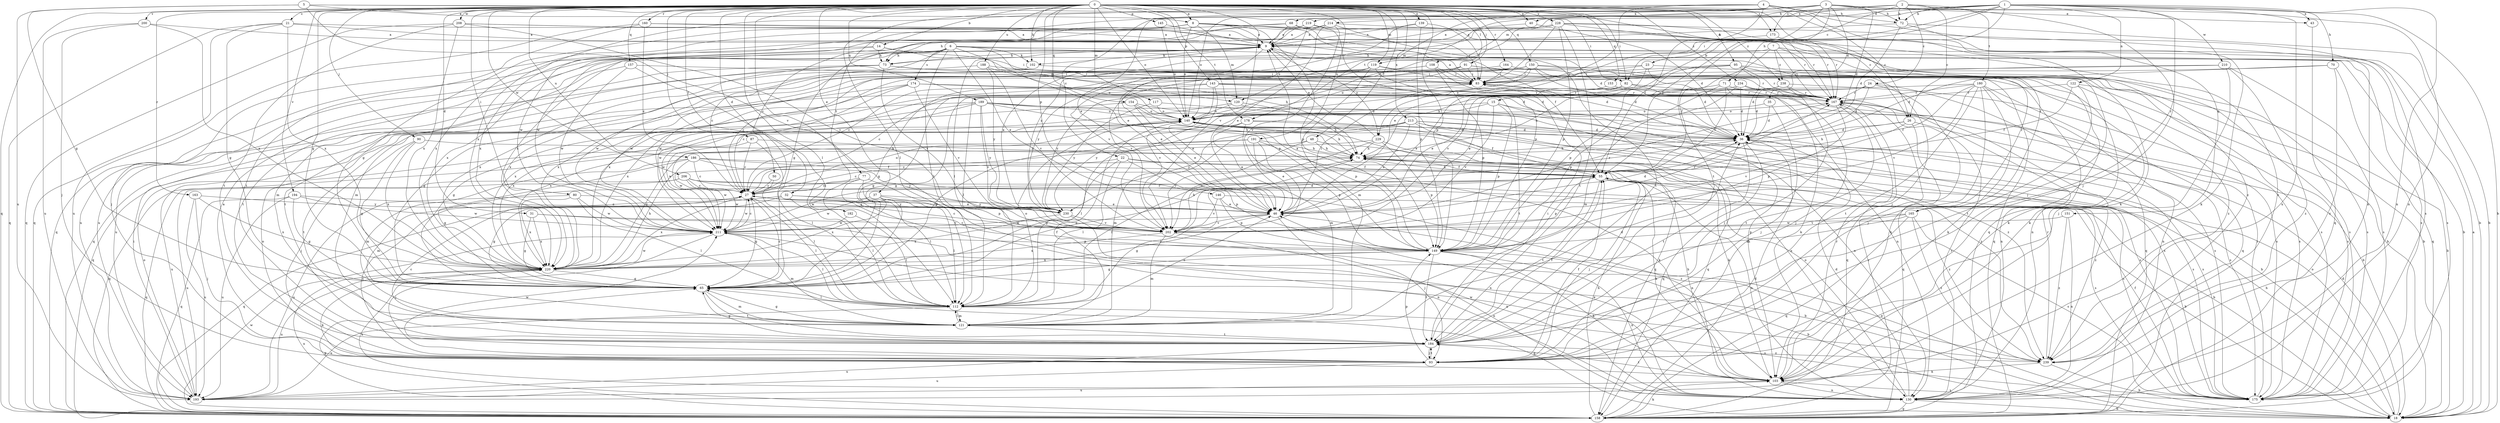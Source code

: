 strict digraph  {
0;
1;
2;
3;
4;
5;
6;
7;
8;
9;
14;
15;
18;
21;
22;
23;
24;
26;
27;
31;
32;
35;
36;
37;
40;
43;
46;
48;
50;
55;
65;
68;
70;
71;
72;
73;
74;
77;
80;
82;
83;
87;
90;
91;
93;
95;
102;
103;
108;
112;
117;
119;
120;
121;
122;
130;
139;
140;
143;
145;
146;
149;
150;
151;
153;
154;
157;
158;
160;
163;
164;
165;
167;
173;
174;
175;
178;
180;
182;
184;
186;
188;
189;
191;
193;
194;
200;
202;
206;
208;
210;
211;
213;
214;
219;
220;
228;
229;
230;
234;
238;
239;
0 -> 8  [label=a];
0 -> 14  [label=b];
0 -> 21  [label=c];
0 -> 31  [label=d];
0 -> 32  [label=d];
0 -> 37  [label=e];
0 -> 40  [label=e];
0 -> 48  [label=f];
0 -> 50  [label=f];
0 -> 65  [label=g];
0 -> 77  [label=i];
0 -> 80  [label=i];
0 -> 82  [label=i];
0 -> 87  [label=j];
0 -> 90  [label=j];
0 -> 91  [label=j];
0 -> 95  [label=k];
0 -> 102  [label=k];
0 -> 108  [label=l];
0 -> 112  [label=l];
0 -> 117  [label=m];
0 -> 119  [label=m];
0 -> 139  [label=o];
0 -> 140  [label=o];
0 -> 143  [label=p];
0 -> 145  [label=p];
0 -> 146  [label=p];
0 -> 149  [label=p];
0 -> 150  [label=q];
0 -> 151  [label=q];
0 -> 153  [label=q];
0 -> 154  [label=q];
0 -> 157  [label=q];
0 -> 158  [label=q];
0 -> 160  [label=r];
0 -> 163  [label=r];
0 -> 164  [label=r];
0 -> 165  [label=r];
0 -> 173  [label=s];
0 -> 178  [label=t];
0 -> 186  [label=u];
0 -> 188  [label=u];
0 -> 189  [label=u];
0 -> 191  [label=u];
0 -> 194  [label=v];
0 -> 200  [label=v];
0 -> 202  [label=v];
0 -> 206  [label=w];
0 -> 208  [label=w];
0 -> 213  [label=x];
0 -> 228  [label=y];
0 -> 234  [label=z];
0 -> 238  [label=z];
1 -> 15  [label=b];
1 -> 22  [label=c];
1 -> 40  [label=e];
1 -> 43  [label=e];
1 -> 55  [label=f];
1 -> 68  [label=h];
1 -> 70  [label=h];
1 -> 71  [label=h];
1 -> 72  [label=h];
1 -> 119  [label=m];
1 -> 122  [label=n];
1 -> 130  [label=n];
1 -> 165  [label=r];
1 -> 193  [label=u];
1 -> 210  [label=w];
2 -> 23  [label=c];
2 -> 24  [label=c];
2 -> 26  [label=c];
2 -> 72  [label=h];
2 -> 93  [label=j];
2 -> 178  [label=t];
2 -> 180  [label=t];
2 -> 214  [label=x];
3 -> 18  [label=b];
3 -> 35  [label=d];
3 -> 36  [label=d];
3 -> 43  [label=e];
3 -> 46  [label=e];
3 -> 72  [label=h];
3 -> 82  [label=i];
3 -> 120  [label=m];
3 -> 130  [label=n];
3 -> 173  [label=s];
3 -> 182  [label=t];
3 -> 184  [label=t];
3 -> 219  [label=x];
3 -> 220  [label=x];
4 -> 26  [label=c];
4 -> 55  [label=f];
4 -> 72  [label=h];
4 -> 112  [label=l];
4 -> 130  [label=n];
4 -> 140  [label=o];
4 -> 229  [label=y];
5 -> 8  [label=a];
5 -> 26  [label=c];
5 -> 65  [label=g];
5 -> 82  [label=i];
5 -> 193  [label=u];
5 -> 202  [label=v];
6 -> 18  [label=b];
6 -> 27  [label=c];
6 -> 46  [label=e];
6 -> 73  [label=h];
6 -> 102  [label=k];
6 -> 112  [label=l];
6 -> 120  [label=m];
6 -> 149  [label=p];
6 -> 158  [label=q];
6 -> 174  [label=s];
6 -> 175  [label=s];
6 -> 193  [label=u];
7 -> 55  [label=f];
7 -> 73  [label=h];
7 -> 93  [label=j];
7 -> 165  [label=r];
7 -> 167  [label=r];
7 -> 238  [label=z];
8 -> 9  [label=a];
8 -> 36  [label=d];
8 -> 55  [label=f];
8 -> 65  [label=g];
8 -> 73  [label=h];
8 -> 120  [label=m];
8 -> 140  [label=o];
8 -> 149  [label=p];
8 -> 175  [label=s];
8 -> 211  [label=w];
8 -> 220  [label=x];
9 -> 73  [label=h];
9 -> 102  [label=k];
9 -> 112  [label=l];
9 -> 158  [label=q];
9 -> 175  [label=s];
9 -> 193  [label=u];
9 -> 202  [label=v];
9 -> 229  [label=y];
14 -> 73  [label=h];
14 -> 74  [label=h];
14 -> 83  [label=i];
14 -> 93  [label=j];
14 -> 220  [label=x];
15 -> 18  [label=b];
15 -> 103  [label=k];
15 -> 140  [label=o];
15 -> 149  [label=p];
15 -> 202  [label=v];
15 -> 230  [label=y];
18 -> 9  [label=a];
18 -> 36  [label=d];
18 -> 46  [label=e];
18 -> 65  [label=g];
18 -> 74  [label=h];
18 -> 140  [label=o];
21 -> 9  [label=a];
21 -> 65  [label=g];
21 -> 158  [label=q];
21 -> 193  [label=u];
21 -> 220  [label=x];
21 -> 239  [label=z];
22 -> 27  [label=c];
22 -> 55  [label=f];
22 -> 65  [label=g];
22 -> 112  [label=l];
22 -> 149  [label=p];
22 -> 239  [label=z];
23 -> 36  [label=d];
23 -> 83  [label=i];
23 -> 175  [label=s];
23 -> 202  [label=v];
23 -> 220  [label=x];
24 -> 36  [label=d];
24 -> 65  [label=g];
24 -> 103  [label=k];
24 -> 158  [label=q];
24 -> 167  [label=r];
24 -> 230  [label=y];
26 -> 36  [label=d];
26 -> 74  [label=h];
26 -> 158  [label=q];
26 -> 175  [label=s];
26 -> 202  [label=v];
27 -> 46  [label=e];
27 -> 65  [label=g];
27 -> 112  [label=l];
27 -> 140  [label=o];
27 -> 211  [label=w];
27 -> 220  [label=x];
27 -> 230  [label=y];
31 -> 18  [label=b];
31 -> 65  [label=g];
31 -> 202  [label=v];
31 -> 220  [label=x];
32 -> 46  [label=e];
32 -> 65  [label=g];
32 -> 112  [label=l];
32 -> 130  [label=n];
32 -> 158  [label=q];
35 -> 36  [label=d];
35 -> 93  [label=j];
35 -> 140  [label=o];
36 -> 74  [label=h];
36 -> 158  [label=q];
36 -> 175  [label=s];
36 -> 184  [label=t];
37 -> 112  [label=l];
37 -> 211  [label=w];
37 -> 220  [label=x];
37 -> 230  [label=y];
37 -> 239  [label=z];
40 -> 9  [label=a];
40 -> 36  [label=d];
43 -> 158  [label=q];
46 -> 36  [label=d];
46 -> 65  [label=g];
46 -> 83  [label=i];
46 -> 93  [label=j];
46 -> 167  [label=r];
46 -> 202  [label=v];
46 -> 211  [label=w];
48 -> 74  [label=h];
48 -> 175  [label=s];
48 -> 202  [label=v];
48 -> 220  [label=x];
50 -> 27  [label=c];
50 -> 112  [label=l];
55 -> 27  [label=c];
55 -> 74  [label=h];
55 -> 93  [label=j];
55 -> 103  [label=k];
55 -> 112  [label=l];
55 -> 130  [label=n];
55 -> 149  [label=p];
55 -> 175  [label=s];
55 -> 184  [label=t];
55 -> 211  [label=w];
65 -> 27  [label=c];
65 -> 55  [label=f];
65 -> 112  [label=l];
65 -> 121  [label=m];
65 -> 184  [label=t];
68 -> 9  [label=a];
68 -> 184  [label=t];
68 -> 211  [label=w];
68 -> 220  [label=x];
68 -> 239  [label=z];
70 -> 36  [label=d];
70 -> 83  [label=i];
70 -> 158  [label=q];
70 -> 239  [label=z];
71 -> 46  [label=e];
71 -> 55  [label=f];
71 -> 93  [label=j];
71 -> 121  [label=m];
71 -> 167  [label=r];
72 -> 9  [label=a];
72 -> 18  [label=b];
72 -> 36  [label=d];
72 -> 103  [label=k];
73 -> 83  [label=i];
73 -> 121  [label=m];
73 -> 184  [label=t];
73 -> 202  [label=v];
73 -> 220  [label=x];
73 -> 239  [label=z];
74 -> 55  [label=f];
74 -> 112  [label=l];
77 -> 27  [label=c];
77 -> 112  [label=l];
77 -> 121  [label=m];
77 -> 130  [label=n];
77 -> 149  [label=p];
80 -> 112  [label=l];
80 -> 193  [label=u];
80 -> 211  [label=w];
80 -> 220  [label=x];
80 -> 230  [label=y];
82 -> 27  [label=c];
82 -> 46  [label=e];
82 -> 103  [label=k];
82 -> 167  [label=r];
83 -> 9  [label=a];
83 -> 167  [label=r];
87 -> 27  [label=c];
87 -> 74  [label=h];
87 -> 112  [label=l];
87 -> 193  [label=u];
90 -> 65  [label=g];
90 -> 74  [label=h];
90 -> 93  [label=j];
90 -> 220  [label=x];
91 -> 46  [label=e];
91 -> 83  [label=i];
91 -> 103  [label=k];
91 -> 130  [label=n];
91 -> 140  [label=o];
91 -> 220  [label=x];
93 -> 9  [label=a];
93 -> 27  [label=c];
93 -> 55  [label=f];
93 -> 140  [label=o];
93 -> 149  [label=p];
93 -> 184  [label=t];
93 -> 193  [label=u];
93 -> 211  [label=w];
95 -> 36  [label=d];
95 -> 65  [label=g];
95 -> 83  [label=i];
95 -> 103  [label=k];
95 -> 149  [label=p];
95 -> 167  [label=r];
95 -> 175  [label=s];
102 -> 36  [label=d];
102 -> 158  [label=q];
103 -> 46  [label=e];
103 -> 74  [label=h];
103 -> 130  [label=n];
103 -> 167  [label=r];
103 -> 175  [label=s];
103 -> 184  [label=t];
103 -> 193  [label=u];
108 -> 36  [label=d];
108 -> 83  [label=i];
108 -> 149  [label=p];
108 -> 184  [label=t];
108 -> 211  [label=w];
112 -> 46  [label=e];
112 -> 121  [label=m];
112 -> 140  [label=o];
112 -> 175  [label=s];
112 -> 193  [label=u];
117 -> 130  [label=n];
117 -> 140  [label=o];
117 -> 230  [label=y];
119 -> 27  [label=c];
119 -> 36  [label=d];
119 -> 83  [label=i];
119 -> 121  [label=m];
119 -> 158  [label=q];
119 -> 220  [label=x];
119 -> 230  [label=y];
120 -> 74  [label=h];
120 -> 140  [label=o];
120 -> 175  [label=s];
120 -> 220  [label=x];
121 -> 36  [label=d];
121 -> 65  [label=g];
121 -> 112  [label=l];
121 -> 140  [label=o];
121 -> 184  [label=t];
122 -> 18  [label=b];
122 -> 55  [label=f];
122 -> 167  [label=r];
122 -> 175  [label=s];
122 -> 184  [label=t];
130 -> 18  [label=b];
130 -> 36  [label=d];
130 -> 140  [label=o];
130 -> 158  [label=q];
130 -> 167  [label=r];
130 -> 220  [label=x];
139 -> 9  [label=a];
139 -> 46  [label=e];
139 -> 83  [label=i];
139 -> 149  [label=p];
140 -> 36  [label=d];
140 -> 74  [label=h];
140 -> 158  [label=q];
140 -> 211  [label=w];
140 -> 239  [label=z];
143 -> 46  [label=e];
143 -> 65  [label=g];
143 -> 167  [label=r];
143 -> 175  [label=s];
143 -> 184  [label=t];
143 -> 202  [label=v];
143 -> 220  [label=x];
145 -> 9  [label=a];
145 -> 140  [label=o];
146 -> 18  [label=b];
146 -> 46  [label=e];
146 -> 149  [label=p];
146 -> 202  [label=v];
149 -> 9  [label=a];
149 -> 18  [label=b];
149 -> 27  [label=c];
149 -> 65  [label=g];
149 -> 103  [label=k];
149 -> 130  [label=n];
149 -> 184  [label=t];
149 -> 220  [label=x];
150 -> 18  [label=b];
150 -> 27  [label=c];
150 -> 36  [label=d];
150 -> 83  [label=i];
150 -> 140  [label=o];
150 -> 167  [label=r];
150 -> 175  [label=s];
150 -> 202  [label=v];
150 -> 211  [label=w];
151 -> 130  [label=n];
151 -> 211  [label=w];
151 -> 239  [label=z];
153 -> 46  [label=e];
153 -> 167  [label=r];
154 -> 46  [label=e];
154 -> 140  [label=o];
154 -> 149  [label=p];
154 -> 158  [label=q];
154 -> 239  [label=z];
157 -> 83  [label=i];
157 -> 112  [label=l];
157 -> 121  [label=m];
157 -> 211  [label=w];
158 -> 36  [label=d];
158 -> 65  [label=g];
158 -> 74  [label=h];
158 -> 103  [label=k];
158 -> 167  [label=r];
158 -> 211  [label=w];
158 -> 220  [label=x];
160 -> 9  [label=a];
160 -> 27  [label=c];
160 -> 158  [label=q];
160 -> 167  [label=r];
160 -> 184  [label=t];
163 -> 93  [label=j];
163 -> 193  [label=u];
163 -> 220  [label=x];
163 -> 230  [label=y];
164 -> 18  [label=b];
164 -> 83  [label=i];
164 -> 211  [label=w];
165 -> 149  [label=p];
165 -> 158  [label=q];
165 -> 175  [label=s];
165 -> 202  [label=v];
165 -> 220  [label=x];
165 -> 239  [label=z];
167 -> 140  [label=o];
167 -> 149  [label=p];
167 -> 158  [label=q];
167 -> 184  [label=t];
173 -> 46  [label=e];
173 -> 167  [label=r];
174 -> 27  [label=c];
174 -> 65  [label=g];
174 -> 130  [label=n];
174 -> 167  [label=r];
174 -> 202  [label=v];
174 -> 220  [label=x];
175 -> 55  [label=f];
175 -> 83  [label=i];
178 -> 36  [label=d];
178 -> 46  [label=e];
178 -> 65  [label=g];
178 -> 112  [label=l];
178 -> 121  [label=m];
178 -> 158  [label=q];
180 -> 55  [label=f];
180 -> 93  [label=j];
180 -> 103  [label=k];
180 -> 112  [label=l];
180 -> 130  [label=n];
180 -> 158  [label=q];
180 -> 167  [label=r];
180 -> 184  [label=t];
180 -> 202  [label=v];
182 -> 112  [label=l];
182 -> 211  [label=w];
184 -> 27  [label=c];
184 -> 55  [label=f];
184 -> 65  [label=g];
184 -> 83  [label=i];
184 -> 93  [label=j];
184 -> 193  [label=u];
184 -> 239  [label=z];
186 -> 27  [label=c];
186 -> 55  [label=f];
186 -> 65  [label=g];
186 -> 121  [label=m];
186 -> 175  [label=s];
186 -> 211  [label=w];
186 -> 230  [label=y];
188 -> 83  [label=i];
188 -> 140  [label=o];
188 -> 193  [label=u];
188 -> 202  [label=v];
188 -> 230  [label=y];
189 -> 65  [label=g];
189 -> 74  [label=h];
189 -> 130  [label=n];
189 -> 140  [label=o];
189 -> 175  [label=s];
189 -> 202  [label=v];
189 -> 211  [label=w];
189 -> 220  [label=x];
189 -> 230  [label=y];
191 -> 46  [label=e];
191 -> 74  [label=h];
191 -> 103  [label=k];
191 -> 149  [label=p];
191 -> 158  [label=q];
191 -> 211  [label=w];
193 -> 83  [label=i];
193 -> 140  [label=o];
194 -> 46  [label=e];
194 -> 65  [label=g];
194 -> 158  [label=q];
194 -> 193  [label=u];
194 -> 211  [label=w];
200 -> 9  [label=a];
200 -> 93  [label=j];
200 -> 193  [label=u];
200 -> 220  [label=x];
202 -> 27  [label=c];
202 -> 36  [label=d];
202 -> 74  [label=h];
202 -> 121  [label=m];
202 -> 130  [label=n];
202 -> 167  [label=r];
202 -> 220  [label=x];
206 -> 18  [label=b];
206 -> 27  [label=c];
206 -> 130  [label=n];
206 -> 158  [label=q];
206 -> 193  [label=u];
206 -> 211  [label=w];
206 -> 239  [label=z];
208 -> 9  [label=a];
208 -> 83  [label=i];
208 -> 158  [label=q];
208 -> 184  [label=t];
208 -> 202  [label=v];
208 -> 220  [label=x];
210 -> 74  [label=h];
210 -> 83  [label=i];
210 -> 93  [label=j];
210 -> 175  [label=s];
210 -> 239  [label=z];
211 -> 27  [label=c];
211 -> 93  [label=j];
211 -> 112  [label=l];
211 -> 121  [label=m];
211 -> 149  [label=p];
213 -> 18  [label=b];
213 -> 36  [label=d];
213 -> 46  [label=e];
213 -> 55  [label=f];
213 -> 121  [label=m];
213 -> 175  [label=s];
213 -> 184  [label=t];
213 -> 230  [label=y];
214 -> 9  [label=a];
214 -> 46  [label=e];
214 -> 65  [label=g];
214 -> 83  [label=i];
214 -> 167  [label=r];
214 -> 202  [label=v];
214 -> 220  [label=x];
219 -> 9  [label=a];
219 -> 27  [label=c];
219 -> 93  [label=j];
219 -> 140  [label=o];
219 -> 149  [label=p];
220 -> 65  [label=g];
220 -> 74  [label=h];
220 -> 103  [label=k];
220 -> 193  [label=u];
220 -> 211  [label=w];
228 -> 9  [label=a];
228 -> 18  [label=b];
228 -> 83  [label=i];
228 -> 103  [label=k];
228 -> 140  [label=o];
228 -> 149  [label=p];
228 -> 167  [label=r];
228 -> 184  [label=t];
228 -> 230  [label=y];
229 -> 9  [label=a];
229 -> 27  [label=c];
229 -> 74  [label=h];
229 -> 103  [label=k];
229 -> 149  [label=p];
229 -> 202  [label=v];
230 -> 9  [label=a];
230 -> 130  [label=n];
230 -> 202  [label=v];
230 -> 220  [label=x];
234 -> 36  [label=d];
234 -> 130  [label=n];
234 -> 149  [label=p];
234 -> 167  [label=r];
234 -> 211  [label=w];
238 -> 36  [label=d];
238 -> 74  [label=h];
238 -> 93  [label=j];
238 -> 167  [label=r];
238 -> 175  [label=s];
239 -> 18  [label=b];
239 -> 103  [label=k];
239 -> 167  [label=r];
239 -> 211  [label=w];
}
